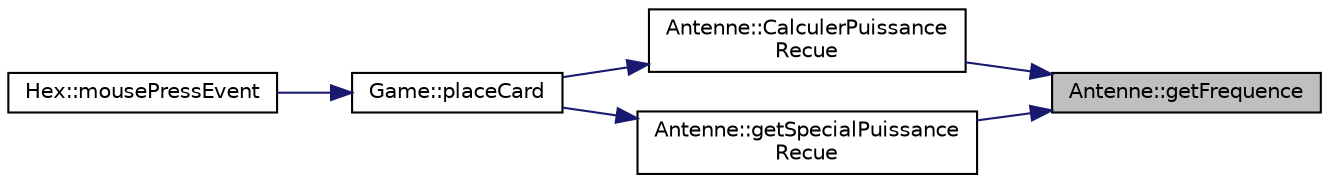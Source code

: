 digraph "Antenne::getFrequence"
{
 // LATEX_PDF_SIZE
  edge [fontname="Helvetica",fontsize="10",labelfontname="Helvetica",labelfontsize="10"];
  node [fontname="Helvetica",fontsize="10",shape=record];
  rankdir="RL";
  Node35 [label="Antenne::getFrequence",height=0.2,width=0.4,color="black", fillcolor="grey75", style="filled", fontcolor="black",tooltip="retourne frequence antenne"];
  Node35 -> Node36 [dir="back",color="midnightblue",fontsize="10",style="solid",fontname="Helvetica"];
  Node36 [label="Antenne::CalculerPuissance\lRecue",height=0.2,width=0.4,color="black", fillcolor="white", style="filled",URL="$class_antenne.html#a3c035a910197df8e4b74bd81c99aa3d5",tooltip="calcule de la puissance recue suivant le model Free Space"];
  Node36 -> Node37 [dir="back",color="midnightblue",fontsize="10",style="solid",fontname="Helvetica"];
  Node37 [label="Game::placeCard",height=0.2,width=0.4,color="black", fillcolor="white", style="filled",URL="$class_game.html#a899968e870a05be0ca685138fbe12fda",tooltip="methode pour plusieurs action sur la scene"];
  Node37 -> Node38 [dir="back",color="midnightblue",fontsize="10",style="solid",fontname="Helvetica"];
  Node38 [label="Hex::mousePressEvent",height=0.2,width=0.4,color="black", fillcolor="white", style="filled",URL="$class_hex.html#a56c086c58855a7996e83d88fd5e7916b",tooltip=" "];
  Node35 -> Node39 [dir="back",color="midnightblue",fontsize="10",style="solid",fontname="Helvetica"];
  Node39 [label="Antenne::getSpecialPuissance\lRecue",height=0.2,width=0.4,color="black", fillcolor="white", style="filled",URL="$class_antenne.html#ac222199ba9011db22cf64093a5f54acb",tooltip="Calculer la puissance recue suivant la formule d'Okumura Hata-Cost."];
  Node39 -> Node37 [dir="back",color="midnightblue",fontsize="10",style="solid",fontname="Helvetica"];
}
